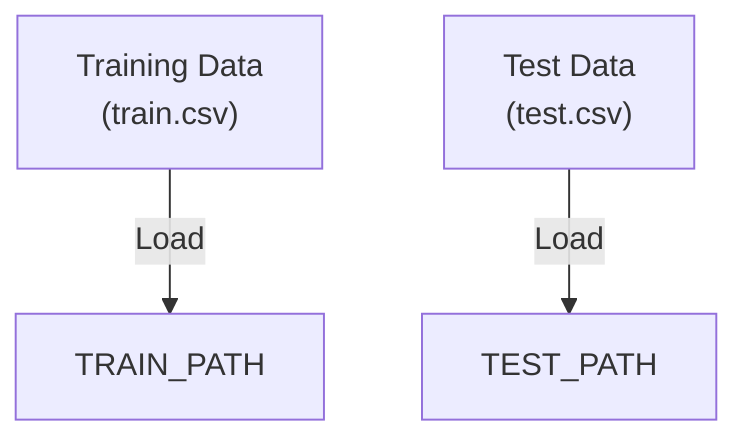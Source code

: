flowchart TD
    A["Training Data\n(train.csv)"] -->|Load| B["TRAIN_PATH"]
    C["Test Data\n(test.csv)"] -->|Load| D["TEST_PATH"]